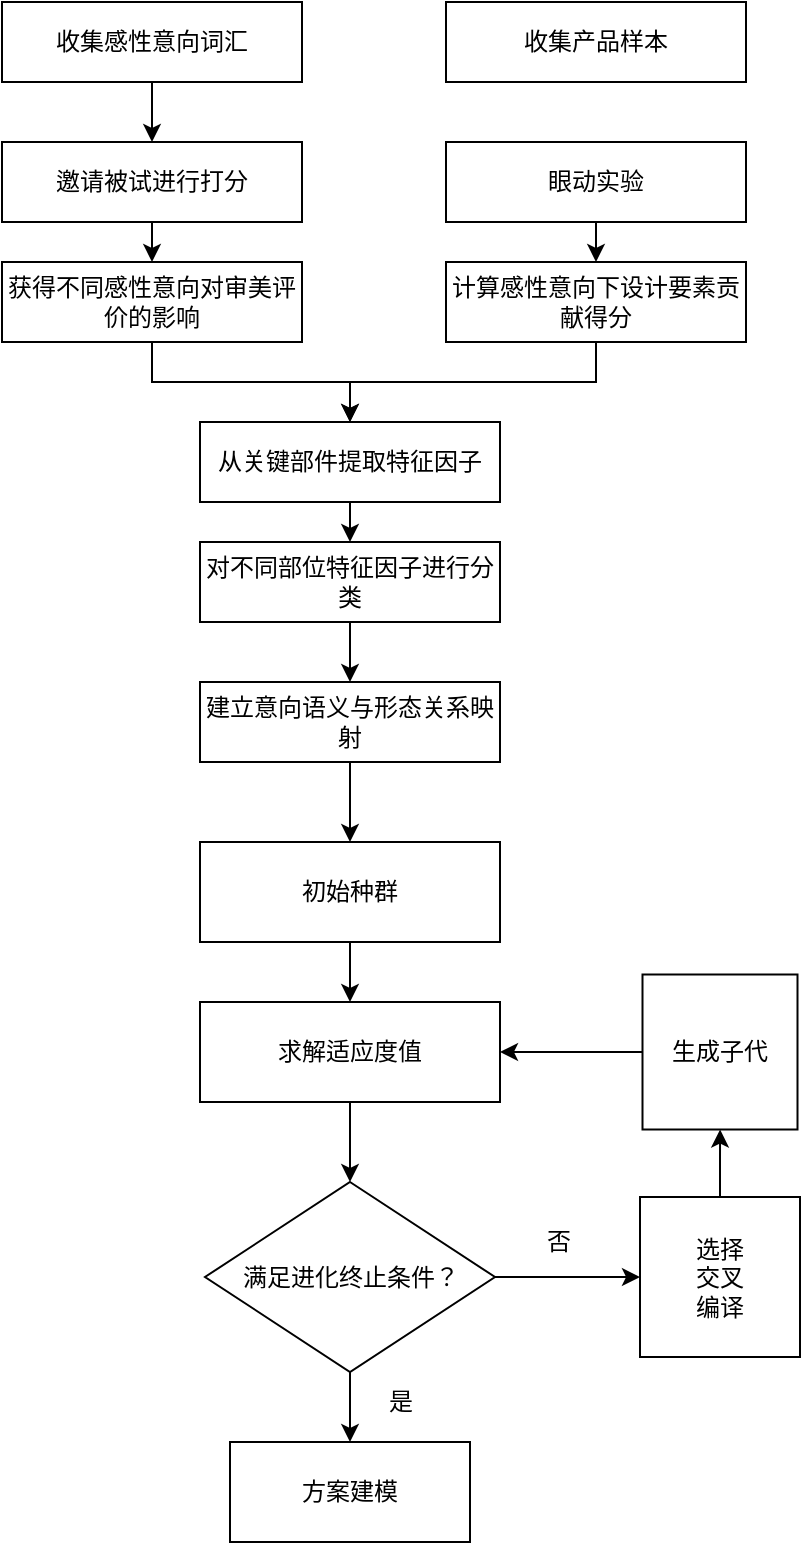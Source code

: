 <mxfile version="15.9.1" type="github">
  <diagram id="Cq71dIn0JD1J3Re9PuSb" name="Page-1">
    <mxGraphModel dx="1887" dy="975" grid="1" gridSize="10" guides="1" tooltips="1" connect="1" arrows="1" fold="1" page="1" pageScale="1" pageWidth="827" pageHeight="1169" math="0" shadow="0">
      <root>
        <mxCell id="0" />
        <mxCell id="1" parent="0" />
        <mxCell id="Gl-4RDtrzEMA0AwHz98H-19" style="edgeStyle=orthogonalEdgeStyle;rounded=0;orthogonalLoop=1;jettySize=auto;html=1;exitX=0.5;exitY=1;exitDx=0;exitDy=0;entryX=0.5;entryY=0;entryDx=0;entryDy=0;" edge="1" parent="1" source="Gl-4RDtrzEMA0AwHz98H-1" target="Gl-4RDtrzEMA0AwHz98H-3">
          <mxGeometry relative="1" as="geometry" />
        </mxCell>
        <mxCell id="Gl-4RDtrzEMA0AwHz98H-1" value="收集感性意向词汇" style="rounded=0;whiteSpace=wrap;html=1;" vertex="1" parent="1">
          <mxGeometry x="230" y="140" width="150" height="40" as="geometry" />
        </mxCell>
        <mxCell id="Gl-4RDtrzEMA0AwHz98H-2" value="收集产品样本" style="rounded=0;whiteSpace=wrap;html=1;" vertex="1" parent="1">
          <mxGeometry x="452" y="140" width="150" height="40" as="geometry" />
        </mxCell>
        <mxCell id="Gl-4RDtrzEMA0AwHz98H-20" style="edgeStyle=orthogonalEdgeStyle;rounded=0;orthogonalLoop=1;jettySize=auto;html=1;exitX=0.5;exitY=1;exitDx=0;exitDy=0;entryX=0.5;entryY=0;entryDx=0;entryDy=0;" edge="1" parent="1" source="Gl-4RDtrzEMA0AwHz98H-3" target="Gl-4RDtrzEMA0AwHz98H-4">
          <mxGeometry relative="1" as="geometry" />
        </mxCell>
        <mxCell id="Gl-4RDtrzEMA0AwHz98H-3" value="邀请被试进行打分" style="rounded=0;whiteSpace=wrap;html=1;" vertex="1" parent="1">
          <mxGeometry x="230" y="210" width="150" height="40" as="geometry" />
        </mxCell>
        <mxCell id="Gl-4RDtrzEMA0AwHz98H-21" style="edgeStyle=orthogonalEdgeStyle;rounded=0;orthogonalLoop=1;jettySize=auto;html=1;exitX=0.5;exitY=1;exitDx=0;exitDy=0;" edge="1" parent="1" source="Gl-4RDtrzEMA0AwHz98H-4" target="Gl-4RDtrzEMA0AwHz98H-16">
          <mxGeometry relative="1" as="geometry" />
        </mxCell>
        <mxCell id="Gl-4RDtrzEMA0AwHz98H-4" value="获得不同感性意向对审美评价的影响" style="rounded=0;whiteSpace=wrap;html=1;" vertex="1" parent="1">
          <mxGeometry x="230" y="270" width="150" height="40" as="geometry" />
        </mxCell>
        <mxCell id="Gl-4RDtrzEMA0AwHz98H-26" style="edgeStyle=orthogonalEdgeStyle;rounded=0;orthogonalLoop=1;jettySize=auto;html=1;exitX=0.5;exitY=1;exitDx=0;exitDy=0;entryX=0.5;entryY=0;entryDx=0;entryDy=0;" edge="1" parent="1" source="Gl-4RDtrzEMA0AwHz98H-5" target="Gl-4RDtrzEMA0AwHz98H-10">
          <mxGeometry relative="1" as="geometry" />
        </mxCell>
        <mxCell id="Gl-4RDtrzEMA0AwHz98H-5" value="眼动实验" style="rounded=0;whiteSpace=wrap;html=1;" vertex="1" parent="1">
          <mxGeometry x="452" y="210" width="150" height="40" as="geometry" />
        </mxCell>
        <mxCell id="Gl-4RDtrzEMA0AwHz98H-45" style="edgeStyle=orthogonalEdgeStyle;rounded=0;orthogonalLoop=1;jettySize=auto;html=1;exitX=0.5;exitY=1;exitDx=0;exitDy=0;entryX=0.5;entryY=0;entryDx=0;entryDy=0;" edge="1" parent="1" source="Gl-4RDtrzEMA0AwHz98H-6" target="Gl-4RDtrzEMA0AwHz98H-8">
          <mxGeometry relative="1" as="geometry" />
        </mxCell>
        <mxCell id="Gl-4RDtrzEMA0AwHz98H-6" value="建立意向语义与形态关系映射" style="rounded=0;whiteSpace=wrap;html=1;" vertex="1" parent="1">
          <mxGeometry x="329" y="480" width="150" height="40" as="geometry" />
        </mxCell>
        <mxCell id="Gl-4RDtrzEMA0AwHz98H-46" style="edgeStyle=orthogonalEdgeStyle;rounded=0;orthogonalLoop=1;jettySize=auto;html=1;exitX=0.5;exitY=1;exitDx=0;exitDy=0;entryX=0.5;entryY=0;entryDx=0;entryDy=0;" edge="1" parent="1" source="Gl-4RDtrzEMA0AwHz98H-8" target="Gl-4RDtrzEMA0AwHz98H-11">
          <mxGeometry relative="1" as="geometry" />
        </mxCell>
        <mxCell id="Gl-4RDtrzEMA0AwHz98H-8" value="初始种群" style="rounded=0;whiteSpace=wrap;html=1;" vertex="1" parent="1">
          <mxGeometry x="329" y="560" width="150" height="50" as="geometry" />
        </mxCell>
        <mxCell id="Gl-4RDtrzEMA0AwHz98H-23" style="edgeStyle=orthogonalEdgeStyle;rounded=0;orthogonalLoop=1;jettySize=auto;html=1;exitX=0.5;exitY=1;exitDx=0;exitDy=0;entryX=0.5;entryY=0;entryDx=0;entryDy=0;" edge="1" parent="1" source="Gl-4RDtrzEMA0AwHz98H-10" target="Gl-4RDtrzEMA0AwHz98H-16">
          <mxGeometry relative="1" as="geometry" />
        </mxCell>
        <mxCell id="Gl-4RDtrzEMA0AwHz98H-10" value="计算感性意向下设计要素贡献得分" style="rounded=0;whiteSpace=wrap;html=1;" vertex="1" parent="1">
          <mxGeometry x="452" y="270" width="150" height="40" as="geometry" />
        </mxCell>
        <mxCell id="Gl-4RDtrzEMA0AwHz98H-29" value="" style="edgeStyle=orthogonalEdgeStyle;rounded=0;orthogonalLoop=1;jettySize=auto;html=1;" edge="1" parent="1" source="Gl-4RDtrzEMA0AwHz98H-11" target="Gl-4RDtrzEMA0AwHz98H-28">
          <mxGeometry relative="1" as="geometry" />
        </mxCell>
        <mxCell id="Gl-4RDtrzEMA0AwHz98H-11" value="求解适应度值" style="rounded=0;whiteSpace=wrap;html=1;" vertex="1" parent="1">
          <mxGeometry x="329" y="640" width="150" height="50" as="geometry" />
        </mxCell>
        <mxCell id="Gl-4RDtrzEMA0AwHz98H-24" style="edgeStyle=orthogonalEdgeStyle;rounded=0;orthogonalLoop=1;jettySize=auto;html=1;exitX=0.5;exitY=1;exitDx=0;exitDy=0;entryX=0.5;entryY=0;entryDx=0;entryDy=0;" edge="1" parent="1" source="Gl-4RDtrzEMA0AwHz98H-16" target="Gl-4RDtrzEMA0AwHz98H-17">
          <mxGeometry relative="1" as="geometry" />
        </mxCell>
        <mxCell id="Gl-4RDtrzEMA0AwHz98H-16" value="从关键部件提取特征因子" style="rounded=0;whiteSpace=wrap;html=1;" vertex="1" parent="1">
          <mxGeometry x="329" y="350" width="150" height="40" as="geometry" />
        </mxCell>
        <mxCell id="Gl-4RDtrzEMA0AwHz98H-25" style="edgeStyle=orthogonalEdgeStyle;rounded=0;orthogonalLoop=1;jettySize=auto;html=1;exitX=0.5;exitY=1;exitDx=0;exitDy=0;entryX=0.5;entryY=0;entryDx=0;entryDy=0;" edge="1" parent="1" source="Gl-4RDtrzEMA0AwHz98H-17" target="Gl-4RDtrzEMA0AwHz98H-6">
          <mxGeometry relative="1" as="geometry" />
        </mxCell>
        <mxCell id="Gl-4RDtrzEMA0AwHz98H-17" value="对不同部位特征因子进行分类" style="rounded=0;whiteSpace=wrap;html=1;" vertex="1" parent="1">
          <mxGeometry x="329" y="410" width="150" height="40" as="geometry" />
        </mxCell>
        <mxCell id="Gl-4RDtrzEMA0AwHz98H-33" style="edgeStyle=orthogonalEdgeStyle;rounded=0;orthogonalLoop=1;jettySize=auto;html=1;exitX=0.5;exitY=1;exitDx=0;exitDy=0;" edge="1" parent="1" source="Gl-4RDtrzEMA0AwHz98H-28">
          <mxGeometry relative="1" as="geometry">
            <mxPoint x="404" y="860" as="targetPoint" />
          </mxGeometry>
        </mxCell>
        <mxCell id="Gl-4RDtrzEMA0AwHz98H-38" style="edgeStyle=orthogonalEdgeStyle;rounded=0;orthogonalLoop=1;jettySize=auto;html=1;exitX=1;exitY=0.5;exitDx=0;exitDy=0;" edge="1" parent="1" source="Gl-4RDtrzEMA0AwHz98H-28" target="Gl-4RDtrzEMA0AwHz98H-39">
          <mxGeometry relative="1" as="geometry">
            <mxPoint x="529" y="778" as="targetPoint" />
          </mxGeometry>
        </mxCell>
        <mxCell id="Gl-4RDtrzEMA0AwHz98H-28" value="满足进化终止条件？" style="rhombus;whiteSpace=wrap;html=1;rounded=0;spacingTop=0;spacingBottom=0;spacingRight=10;spacingLeft=10;" vertex="1" parent="1">
          <mxGeometry x="331.5" y="730" width="145" height="95" as="geometry" />
        </mxCell>
        <mxCell id="Gl-4RDtrzEMA0AwHz98H-34" value="方案建模" style="whiteSpace=wrap;html=1;rounded=0;spacingTop=0;spacingLeft=10;spacingBottom=0;spacingRight=10;" vertex="1" parent="1">
          <mxGeometry x="344" y="860" width="120" height="50" as="geometry" />
        </mxCell>
        <mxCell id="Gl-4RDtrzEMA0AwHz98H-41" value="" style="edgeStyle=orthogonalEdgeStyle;rounded=0;orthogonalLoop=1;jettySize=auto;html=1;" edge="1" parent="1" source="Gl-4RDtrzEMA0AwHz98H-39" target="Gl-4RDtrzEMA0AwHz98H-40">
          <mxGeometry relative="1" as="geometry" />
        </mxCell>
        <mxCell id="Gl-4RDtrzEMA0AwHz98H-39" value="&lt;div&gt;选择&lt;/div&gt;&lt;div&gt;交叉&lt;/div&gt;&lt;div&gt;编译&lt;br&gt;&lt;/div&gt;" style="whiteSpace=wrap;html=1;aspect=fixed;" vertex="1" parent="1">
          <mxGeometry x="549" y="737.5" width="80" height="80" as="geometry" />
        </mxCell>
        <mxCell id="Gl-4RDtrzEMA0AwHz98H-42" style="edgeStyle=orthogonalEdgeStyle;rounded=0;orthogonalLoop=1;jettySize=auto;html=1;exitX=0;exitY=0.5;exitDx=0;exitDy=0;entryX=1;entryY=0.5;entryDx=0;entryDy=0;" edge="1" parent="1" source="Gl-4RDtrzEMA0AwHz98H-40" target="Gl-4RDtrzEMA0AwHz98H-11">
          <mxGeometry relative="1" as="geometry" />
        </mxCell>
        <mxCell id="Gl-4RDtrzEMA0AwHz98H-40" value="生成子代" style="whiteSpace=wrap;html=1;aspect=fixed;" vertex="1" parent="1">
          <mxGeometry x="550.25" y="626.25" width="77.5" height="77.5" as="geometry" />
        </mxCell>
        <mxCell id="Gl-4RDtrzEMA0AwHz98H-43" value="否" style="text;html=1;align=center;verticalAlign=middle;resizable=0;points=[];autosize=1;strokeColor=none;fillColor=none;" vertex="1" parent="1">
          <mxGeometry x="493" y="750" width="30" height="20" as="geometry" />
        </mxCell>
        <mxCell id="Gl-4RDtrzEMA0AwHz98H-44" value="是" style="text;html=1;align=center;verticalAlign=middle;resizable=0;points=[];autosize=1;strokeColor=none;fillColor=none;" vertex="1" parent="1">
          <mxGeometry x="414" y="830" width="30" height="20" as="geometry" />
        </mxCell>
      </root>
    </mxGraphModel>
  </diagram>
</mxfile>
